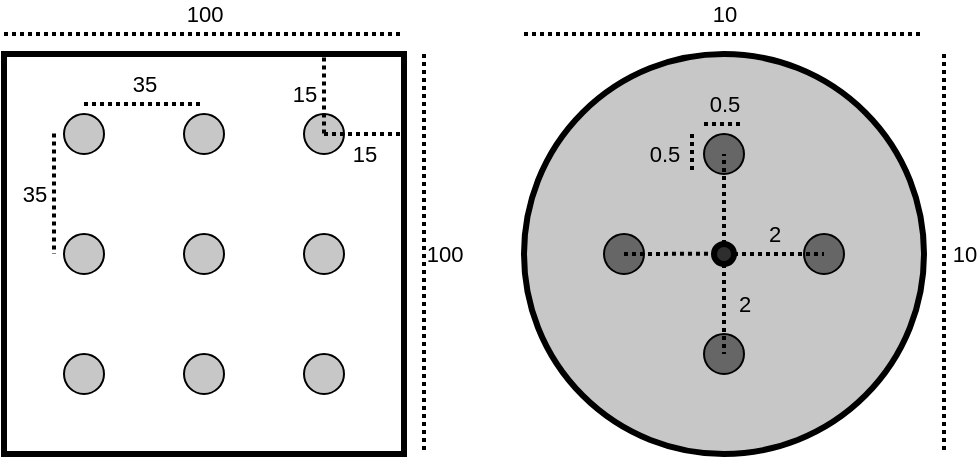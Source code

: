<mxfile version="13.7.9" type="device"><diagram id="yRcnDDwWq4oH5VgmEZly" name="Page-1"><mxGraphModel dx="364" dy="282" grid="1" gridSize="10" guides="1" tooltips="1" connect="1" arrows="1" fold="1" page="1" pageScale="1" pageWidth="827" pageHeight="1169" math="0" shadow="0"><root><mxCell id="0"/><mxCell id="1" parent="0"/><mxCell id="pmLxT9nCuRVfJrAfRrWE-1" value="" style="whiteSpace=wrap;html=1;aspect=fixed;fillColor=none;strokeWidth=3;labelBackgroundColor=none;" parent="1" vertex="1"><mxGeometry x="40" y="120" width="200" height="200" as="geometry"/></mxCell><mxCell id="pmLxT9nCuRVfJrAfRrWE-2" value="" style="ellipse;whiteSpace=wrap;html=1;aspect=fixed;labelBackgroundColor=none;fillColor=#C7C7C7;" parent="1" vertex="1"><mxGeometry x="70" y="150" width="20" height="20" as="geometry"/></mxCell><mxCell id="pmLxT9nCuRVfJrAfRrWE-3" value="" style="ellipse;whiteSpace=wrap;html=1;aspect=fixed;labelBackgroundColor=none;fillColor=#C7C7C7;" parent="1" vertex="1"><mxGeometry x="130" y="150" width="20" height="20" as="geometry"/></mxCell><mxCell id="pmLxT9nCuRVfJrAfRrWE-4" value="" style="ellipse;whiteSpace=wrap;html=1;aspect=fixed;labelBackgroundColor=none;fillColor=#C7C7C7;" parent="1" vertex="1"><mxGeometry x="190" y="150" width="20" height="20" as="geometry"/></mxCell><mxCell id="pmLxT9nCuRVfJrAfRrWE-5" value="" style="ellipse;whiteSpace=wrap;html=1;aspect=fixed;labelBackgroundColor=none;fillColor=#C7C7C7;" parent="1" vertex="1"><mxGeometry x="70" y="210" width="20" height="20" as="geometry"/></mxCell><mxCell id="pmLxT9nCuRVfJrAfRrWE-6" value="" style="ellipse;whiteSpace=wrap;html=1;aspect=fixed;labelBackgroundColor=none;fillColor=#C7C7C7;" parent="1" vertex="1"><mxGeometry x="130" y="210" width="20" height="20" as="geometry"/></mxCell><mxCell id="pmLxT9nCuRVfJrAfRrWE-7" value="" style="ellipse;whiteSpace=wrap;html=1;aspect=fixed;labelBackgroundColor=none;fillColor=#C7C7C7;" parent="1" vertex="1"><mxGeometry x="190" y="210" width="20" height="20" as="geometry"/></mxCell><mxCell id="pmLxT9nCuRVfJrAfRrWE-8" value="" style="ellipse;whiteSpace=wrap;html=1;aspect=fixed;labelBackgroundColor=none;fillColor=#C7C7C7;" parent="1" vertex="1"><mxGeometry x="70" y="270" width="20" height="20" as="geometry"/></mxCell><mxCell id="pmLxT9nCuRVfJrAfRrWE-9" value="" style="ellipse;whiteSpace=wrap;html=1;aspect=fixed;labelBackgroundColor=none;fillColor=#C7C7C7;" parent="1" vertex="1"><mxGeometry x="130" y="270" width="20" height="20" as="geometry"/></mxCell><mxCell id="pmLxT9nCuRVfJrAfRrWE-10" value="" style="ellipse;whiteSpace=wrap;html=1;aspect=fixed;labelBackgroundColor=none;fillColor=#C7C7C7;" parent="1" vertex="1"><mxGeometry x="190" y="270" width="20" height="20" as="geometry"/></mxCell><mxCell id="pmLxT9nCuRVfJrAfRrWE-13" value="35" style="endArrow=none;html=1;entryX=0.5;entryY=0.125;entryDx=0;entryDy=0;entryPerimeter=0;startArrow=none;startFill=0;endFill=0;dashed=1;dashPattern=1 1;labelBackgroundColor=none;strokeWidth=2;" parent="1" target="pmLxT9nCuRVfJrAfRrWE-1" edge="1"><mxGeometry y="10" width="50" height="50" relative="1" as="geometry"><mxPoint x="80" y="145" as="sourcePoint"/><mxPoint x="140" y="180" as="targetPoint"/><mxPoint as="offset"/></mxGeometry></mxCell><mxCell id="pmLxT9nCuRVfJrAfRrWE-14" value="35" style="endArrow=none;html=1;exitX=0.2;exitY=0.1;exitDx=0;exitDy=0;exitPerimeter=0;entryX=0.1;entryY=0.5;entryDx=0;entryDy=0;entryPerimeter=0;startArrow=none;startFill=0;endFill=0;dashed=1;dashPattern=1 1;labelBackgroundColor=none;strokeWidth=2;" parent="1" edge="1"><mxGeometry x="0.004" y="-10" width="50" height="50" relative="1" as="geometry"><mxPoint x="65" y="159.76" as="sourcePoint"/><mxPoint x="65" y="220" as="targetPoint"/><mxPoint as="offset"/></mxGeometry></mxCell><mxCell id="pmLxT9nCuRVfJrAfRrWE-16" value="15" style="endArrow=none;html=1;exitX=0.2;exitY=0.1;exitDx=0;exitDy=0;exitPerimeter=0;startArrow=none;startFill=0;endFill=0;dashed=1;dashPattern=1 1;labelBackgroundColor=none;strokeWidth=2;" parent="1" edge="1"><mxGeometry x="0.02" y="10" width="50" height="50" relative="1" as="geometry"><mxPoint x="200" y="159.76" as="sourcePoint"/><mxPoint x="200" y="121" as="targetPoint"/><mxPoint as="offset"/></mxGeometry></mxCell><mxCell id="pmLxT9nCuRVfJrAfRrWE-17" value="15" style="endArrow=none;html=1;entryX=0.993;entryY=0.2;entryDx=0;entryDy=0;entryPerimeter=0;startArrow=none;startFill=0;endFill=0;dashed=1;dashPattern=1 1;labelBackgroundColor=none;strokeWidth=2;" parent="1" target="pmLxT9nCuRVfJrAfRrWE-1" edge="1"><mxGeometry x="0.036" y="-10" width="50" height="50" relative="1" as="geometry"><mxPoint x="200" y="160" as="sourcePoint"/><mxPoint x="210" y="131" as="targetPoint"/><mxPoint as="offset"/></mxGeometry></mxCell><mxCell id="pmLxT9nCuRVfJrAfRrWE-18" value="100" style="endArrow=none;html=1;startArrow=none;startFill=0;endFill=0;dashed=1;dashPattern=1 1;labelBackgroundColor=none;strokeWidth=2;" parent="1" edge="1"><mxGeometry y="10" width="50" height="50" relative="1" as="geometry"><mxPoint x="40" y="110" as="sourcePoint"/><mxPoint x="240" y="110" as="targetPoint"/><mxPoint as="offset"/></mxGeometry></mxCell><mxCell id="pmLxT9nCuRVfJrAfRrWE-20" value="100" style="endArrow=none;html=1;startArrow=none;startFill=0;endFill=0;dashed=1;dashPattern=1 1;labelBackgroundColor=none;strokeWidth=2;" parent="1" edge="1"><mxGeometry y="10" width="50" height="50" relative="1" as="geometry"><mxPoint x="250" y="120" as="sourcePoint"/><mxPoint x="250" y="320" as="targetPoint"/><mxPoint as="offset"/></mxGeometry></mxCell><mxCell id="pmLxT9nCuRVfJrAfRrWE-21" value="" style="ellipse;whiteSpace=wrap;html=1;aspect=fixed;strokeWidth=3;labelBackgroundColor=none;fillColor=#C7C7C7;" parent="1" vertex="1"><mxGeometry x="300" y="120" width="200" height="200" as="geometry"/></mxCell><mxCell id="pmLxT9nCuRVfJrAfRrWE-22" value="" style="ellipse;whiteSpace=wrap;html=1;aspect=fixed;strokeWidth=3;labelBackgroundColor=none;fillColor=#2E2E2E;" parent="1" vertex="1"><mxGeometry x="395" y="215" width="10" height="10" as="geometry"/></mxCell><mxCell id="pmLxT9nCuRVfJrAfRrWE-27" value="10" style="endArrow=none;html=1;startArrow=none;startFill=0;endFill=0;dashed=1;dashPattern=1 1;labelBackgroundColor=none;strokeWidth=2;" parent="1" edge="1"><mxGeometry y="10" width="50" height="50" relative="1" as="geometry"><mxPoint x="510" y="120" as="sourcePoint"/><mxPoint x="510" y="320" as="targetPoint"/><mxPoint as="offset"/></mxGeometry></mxCell><mxCell id="pmLxT9nCuRVfJrAfRrWE-28" value="10" style="endArrow=none;html=1;startArrow=none;startFill=0;endFill=0;dashed=1;dashPattern=1 1;labelBackgroundColor=none;strokeWidth=2;" parent="1" edge="1"><mxGeometry y="10" width="50" height="50" relative="1" as="geometry"><mxPoint x="300" y="110" as="sourcePoint"/><mxPoint x="500" y="110" as="targetPoint"/><mxPoint as="offset"/></mxGeometry></mxCell><mxCell id="pmLxT9nCuRVfJrAfRrWE-29" value="0.5" style="endArrow=none;html=1;startArrow=none;startFill=0;endFill=0;dashed=1;dashPattern=1 1;labelBackgroundColor=none;exitX=0.45;exitY=0.175;exitDx=0;exitDy=0;exitPerimeter=0;strokeWidth=2;" parent="1" source="pmLxT9nCuRVfJrAfRrWE-21" edge="1"><mxGeometry y="10" width="50" height="50" relative="1" as="geometry"><mxPoint x="310" y="110" as="sourcePoint"/><mxPoint x="410" y="155" as="targetPoint"/><mxPoint as="offset"/></mxGeometry></mxCell><mxCell id="pmLxT9nCuRVfJrAfRrWE-30" value="0.5" style="endArrow=none;html=1;entryX=0.57;entryY=0.3;entryDx=0;entryDy=0;entryPerimeter=0;startArrow=none;startFill=0;endFill=0;dashed=1;dashPattern=1 1;labelBackgroundColor=none;strokeWidth=2;" parent="1" edge="1"><mxGeometry y="-14" width="50" height="50" relative="1" as="geometry"><mxPoint x="384" y="160" as="sourcePoint"/><mxPoint x="384" y="180" as="targetPoint"/><mxPoint as="offset"/></mxGeometry></mxCell><mxCell id="pmLxT9nCuRVfJrAfRrWE-40" value="" style="ellipse;whiteSpace=wrap;html=1;aspect=fixed;labelBackgroundColor=none;fillColor=#666666;" parent="1" vertex="1"><mxGeometry x="390" y="160" width="20" height="20" as="geometry"/></mxCell><mxCell id="pmLxT9nCuRVfJrAfRrWE-41" value="" style="ellipse;whiteSpace=wrap;html=1;aspect=fixed;labelBackgroundColor=none;fillColor=#666666;" parent="1" vertex="1"><mxGeometry x="440" y="210" width="20" height="20" as="geometry"/></mxCell><mxCell id="pmLxT9nCuRVfJrAfRrWE-42" value="" style="ellipse;whiteSpace=wrap;html=1;aspect=fixed;labelBackgroundColor=none;fillColor=#666666;" parent="1" vertex="1"><mxGeometry x="390" y="260" width="20" height="20" as="geometry"/></mxCell><mxCell id="pmLxT9nCuRVfJrAfRrWE-43" value="" style="ellipse;whiteSpace=wrap;html=1;aspect=fixed;labelBackgroundColor=none;fillColor=#666666;" parent="1" vertex="1"><mxGeometry x="340" y="210" width="20" height="20" as="geometry"/></mxCell><mxCell id="pmLxT9nCuRVfJrAfRrWE-107" style="edgeStyle=orthogonalEdgeStyle;rounded=0;orthogonalLoop=1;jettySize=auto;html=1;exitX=0.5;exitY=0;exitDx=0;exitDy=0;dashed=1;dashPattern=1 1;labelBackgroundColor=none;startArrow=none;startFill=0;endArrow=none;endFill=0;strokeWidth=2;" parent="1" source="pmLxT9nCuRVfJrAfRrWE-22" edge="1"><mxGeometry relative="1" as="geometry"><mxPoint x="400" y="170" as="targetPoint"/></mxGeometry></mxCell><mxCell id="pmLxT9nCuRVfJrAfRrWE-32" value="2" style="endArrow=none;html=1;exitX=0.5;exitY=1;exitDx=0;exitDy=0;entryX=0.5;entryY=0.5;entryDx=0;entryDy=0;startArrow=none;startFill=0;endFill=0;dashed=1;dashPattern=1 1;labelBackgroundColor=none;strokeWidth=2;entryPerimeter=0;" parent="1" source="pmLxT9nCuRVfJrAfRrWE-22" edge="1" target="pmLxT9nCuRVfJrAfRrWE-42"><mxGeometry x="-0.143" y="10" width="50" height="50" relative="1" as="geometry"><mxPoint x="400" y="225" as="sourcePoint"/><mxPoint x="400" y="260" as="targetPoint"/><mxPoint as="offset"/></mxGeometry></mxCell><mxCell id="pmLxT9nCuRVfJrAfRrWE-34" value="2" style="endArrow=none;html=1;exitX=1;exitY=0.5;exitDx=0;exitDy=0;startArrow=none;startFill=0;endFill=0;dashed=1;dashPattern=1 1;labelBackgroundColor=none;strokeWidth=2;" parent="1" source="pmLxT9nCuRVfJrAfRrWE-22" edge="1"><mxGeometry x="-0.143" y="10" width="50" height="50" relative="1" as="geometry"><mxPoint x="410" y="235" as="sourcePoint"/><mxPoint x="450" y="220" as="targetPoint"/><mxPoint as="offset"/></mxGeometry></mxCell><mxCell id="tgffCPCAsY69CzI11N6B-1" value="" style="endArrow=none;html=1;startArrow=none;startFill=0;endFill=0;dashed=1;dashPattern=1 1;labelBackgroundColor=none;strokeWidth=2;entryX=0.55;entryY=0.5;entryDx=0;entryDy=0;entryPerimeter=0;" edge="1" parent="1"><mxGeometry x="-0.143" y="10" width="50" height="50" relative="1" as="geometry"><mxPoint x="350" y="220" as="sourcePoint"/><mxPoint x="395" y="219.86" as="targetPoint"/><mxPoint as="offset"/></mxGeometry></mxCell></root></mxGraphModel></diagram></mxfile>